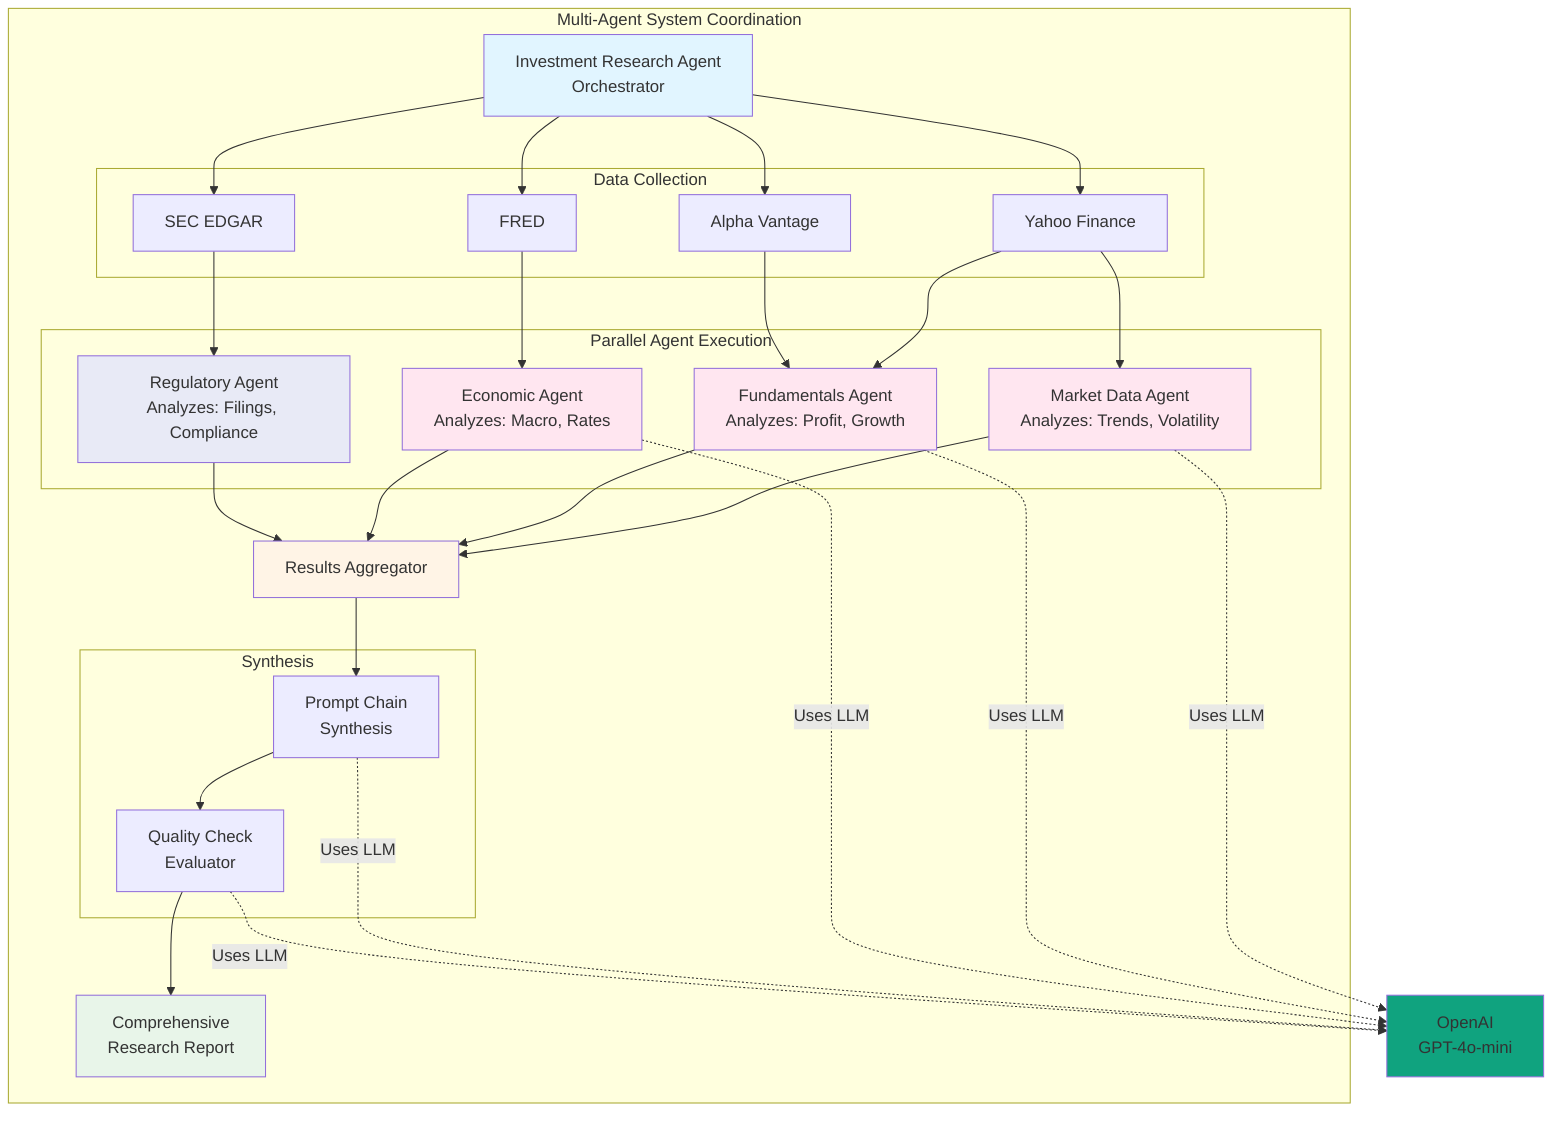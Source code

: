 graph TB
    subgraph "Multi-Agent System Coordination"
        ORCH[Investment Research Agent<br/>Orchestrator]
        
        subgraph "Data Collection"
            YF[Yahoo Finance]
            AV[Alpha Vantage]
            FRED[FRED]
            SEC[SEC EDGAR]
        end
        
        subgraph "Parallel Agent Execution"
            MA[Market Data Agent<br/>Analyzes: Trends, Volatility]
            FA[Fundamentals Agent<br/>Analyzes: Profit, Growth]
            EA[Economic Agent<br/>Analyzes: Macro, Rates]
            RA[Regulatory Agent<br/>Analyzes: Filings, Compliance]
        end
        
        AGG[Results Aggregator]
        
        subgraph "Synthesis"
            WF1[Prompt Chain<br/>Synthesis]
            WF2[Quality Check<br/>Evaluator]
        end
        
        FINAL[Comprehensive<br/>Research Report]
    end
    
    LLM[OpenAI<br/>GPT-4o-mini]
    
    ORCH --> YF
    ORCH --> AV
    ORCH --> FRED
    ORCH --> SEC
    
    YF --> MA
    YF --> FA
    AV --> FA
    FRED --> EA
    SEC --> RA
    
    MA -.Uses LLM.-> LLM
    FA -.Uses LLM.-> LLM
    EA -.Uses LLM.-> LLM
    
    MA --> AGG
    FA --> AGG
    EA --> AGG
    RA --> AGG
    
    AGG --> WF1
    WF1 -.Uses LLM.-> LLM
    WF1 --> WF2
    WF2 -.Uses LLM.-> LLM
    WF2 --> FINAL
    
    style ORCH fill:#e1f5ff
    style MA fill:#ffe6f0
    style FA fill:#ffe6f0
    style EA fill:#ffe6f0
    style RA fill:#e8eaf6
    style LLM fill:#10a37f
    style AGG fill:#fff4e6
    style FINAL fill:#e8f5e9